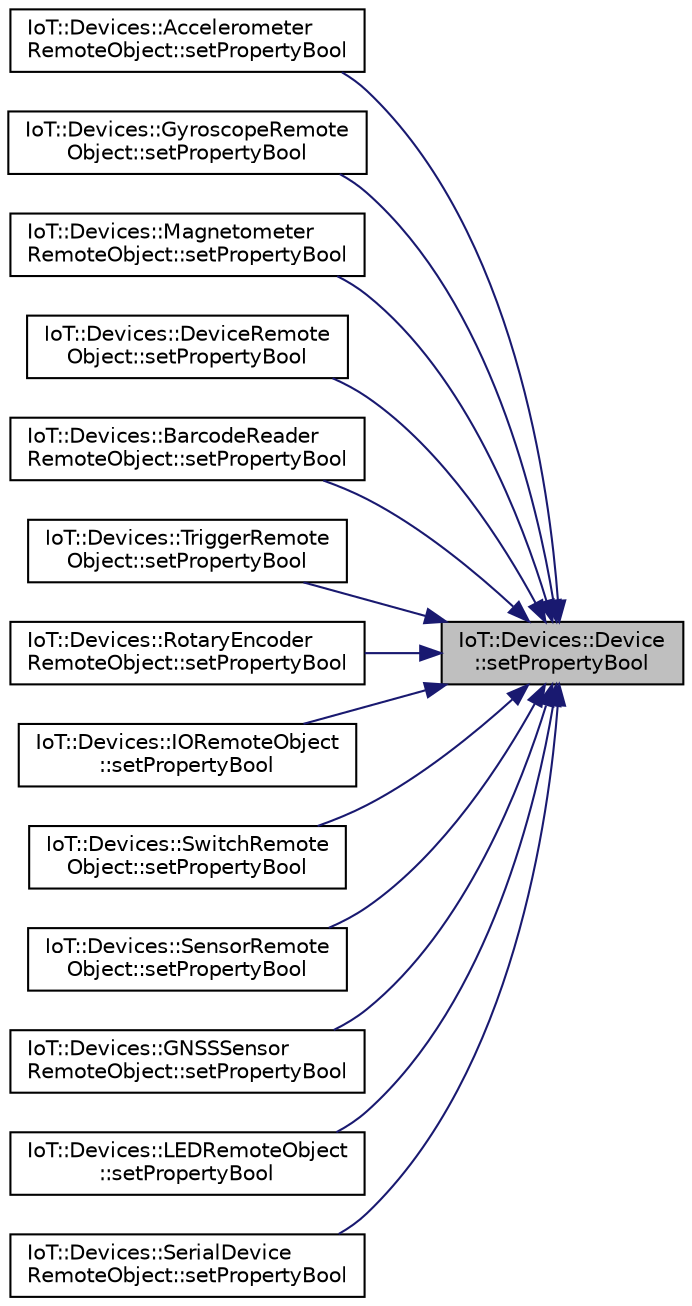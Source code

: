 digraph "IoT::Devices::Device::setPropertyBool"
{
 // LATEX_PDF_SIZE
  edge [fontname="Helvetica",fontsize="10",labelfontname="Helvetica",labelfontsize="10"];
  node [fontname="Helvetica",fontsize="10",shape=record];
  rankdir="RL";
  Node1 [label="IoT::Devices::Device\l::setPropertyBool",height=0.2,width=0.4,color="black", fillcolor="grey75", style="filled", fontcolor="black",tooltip=" "];
  Node1 -> Node2 [dir="back",color="midnightblue",fontsize="10",style="solid"];
  Node2 [label="IoT::Devices::Accelerometer\lRemoteObject::setPropertyBool",height=0.2,width=0.4,color="black", fillcolor="white", style="filled",URL="$classIoT_1_1Devices_1_1AccelerometerRemoteObject.html#af4319f93a22653dcbbc049de1bcb776d",tooltip=" "];
  Node1 -> Node3 [dir="back",color="midnightblue",fontsize="10",style="solid"];
  Node3 [label="IoT::Devices::GyroscopeRemote\lObject::setPropertyBool",height=0.2,width=0.4,color="black", fillcolor="white", style="filled",URL="$classIoT_1_1Devices_1_1GyroscopeRemoteObject.html#a82dec2945decf416b68f85ae63541364",tooltip=" "];
  Node1 -> Node4 [dir="back",color="midnightblue",fontsize="10",style="solid"];
  Node4 [label="IoT::Devices::Magnetometer\lRemoteObject::setPropertyBool",height=0.2,width=0.4,color="black", fillcolor="white", style="filled",URL="$classIoT_1_1Devices_1_1MagnetometerRemoteObject.html#af772e9fe90b53f5a10722e787d01f62a",tooltip=" "];
  Node1 -> Node5 [dir="back",color="midnightblue",fontsize="10",style="solid"];
  Node5 [label="IoT::Devices::DeviceRemote\lObject::setPropertyBool",height=0.2,width=0.4,color="black", fillcolor="white", style="filled",URL="$classIoT_1_1Devices_1_1DeviceRemoteObject.html#ab76711361831d2fc0deb5b99143dc76b",tooltip=" "];
  Node1 -> Node6 [dir="back",color="midnightblue",fontsize="10",style="solid"];
  Node6 [label="IoT::Devices::BarcodeReader\lRemoteObject::setPropertyBool",height=0.2,width=0.4,color="black", fillcolor="white", style="filled",URL="$classIoT_1_1Devices_1_1BarcodeReaderRemoteObject.html#af755d12520d351f782657da8cf175f00",tooltip=" "];
  Node1 -> Node7 [dir="back",color="midnightblue",fontsize="10",style="solid"];
  Node7 [label="IoT::Devices::TriggerRemote\lObject::setPropertyBool",height=0.2,width=0.4,color="black", fillcolor="white", style="filled",URL="$classIoT_1_1Devices_1_1TriggerRemoteObject.html#a800371dfe247b3932f6ec43627de39fb",tooltip=" "];
  Node1 -> Node8 [dir="back",color="midnightblue",fontsize="10",style="solid"];
  Node8 [label="IoT::Devices::RotaryEncoder\lRemoteObject::setPropertyBool",height=0.2,width=0.4,color="black", fillcolor="white", style="filled",URL="$classIoT_1_1Devices_1_1RotaryEncoderRemoteObject.html#aa67d391c55f12f4c9c1e76f2059a3dea",tooltip=" "];
  Node1 -> Node9 [dir="back",color="midnightblue",fontsize="10",style="solid"];
  Node9 [label="IoT::Devices::IORemoteObject\l::setPropertyBool",height=0.2,width=0.4,color="black", fillcolor="white", style="filled",URL="$classIoT_1_1Devices_1_1IORemoteObject.html#a74304849caeb061540b432512c14ab96",tooltip=" "];
  Node1 -> Node10 [dir="back",color="midnightblue",fontsize="10",style="solid"];
  Node10 [label="IoT::Devices::SwitchRemote\lObject::setPropertyBool",height=0.2,width=0.4,color="black", fillcolor="white", style="filled",URL="$classIoT_1_1Devices_1_1SwitchRemoteObject.html#ab95d4cb7f504c83b4672c34cc804b852",tooltip=" "];
  Node1 -> Node11 [dir="back",color="midnightblue",fontsize="10",style="solid"];
  Node11 [label="IoT::Devices::SensorRemote\lObject::setPropertyBool",height=0.2,width=0.4,color="black", fillcolor="white", style="filled",URL="$classIoT_1_1Devices_1_1SensorRemoteObject.html#a1b2a004ec7216f5d9554122f42b2a324",tooltip=" "];
  Node1 -> Node12 [dir="back",color="midnightblue",fontsize="10",style="solid"];
  Node12 [label="IoT::Devices::GNSSSensor\lRemoteObject::setPropertyBool",height=0.2,width=0.4,color="black", fillcolor="white", style="filled",URL="$classIoT_1_1Devices_1_1GNSSSensorRemoteObject.html#ae0490b7beb3082422321e6bf84559c2d",tooltip=" "];
  Node1 -> Node13 [dir="back",color="midnightblue",fontsize="10",style="solid"];
  Node13 [label="IoT::Devices::LEDRemoteObject\l::setPropertyBool",height=0.2,width=0.4,color="black", fillcolor="white", style="filled",URL="$classIoT_1_1Devices_1_1LEDRemoteObject.html#a1afc5ff99c402f3340b08e9a9de33a14",tooltip=" "];
  Node1 -> Node14 [dir="back",color="midnightblue",fontsize="10",style="solid"];
  Node14 [label="IoT::Devices::SerialDevice\lRemoteObject::setPropertyBool",height=0.2,width=0.4,color="black", fillcolor="white", style="filled",URL="$classIoT_1_1Devices_1_1SerialDeviceRemoteObject.html#a5618377efe8a1de4eb570c8bd44d8665",tooltip=" "];
}
